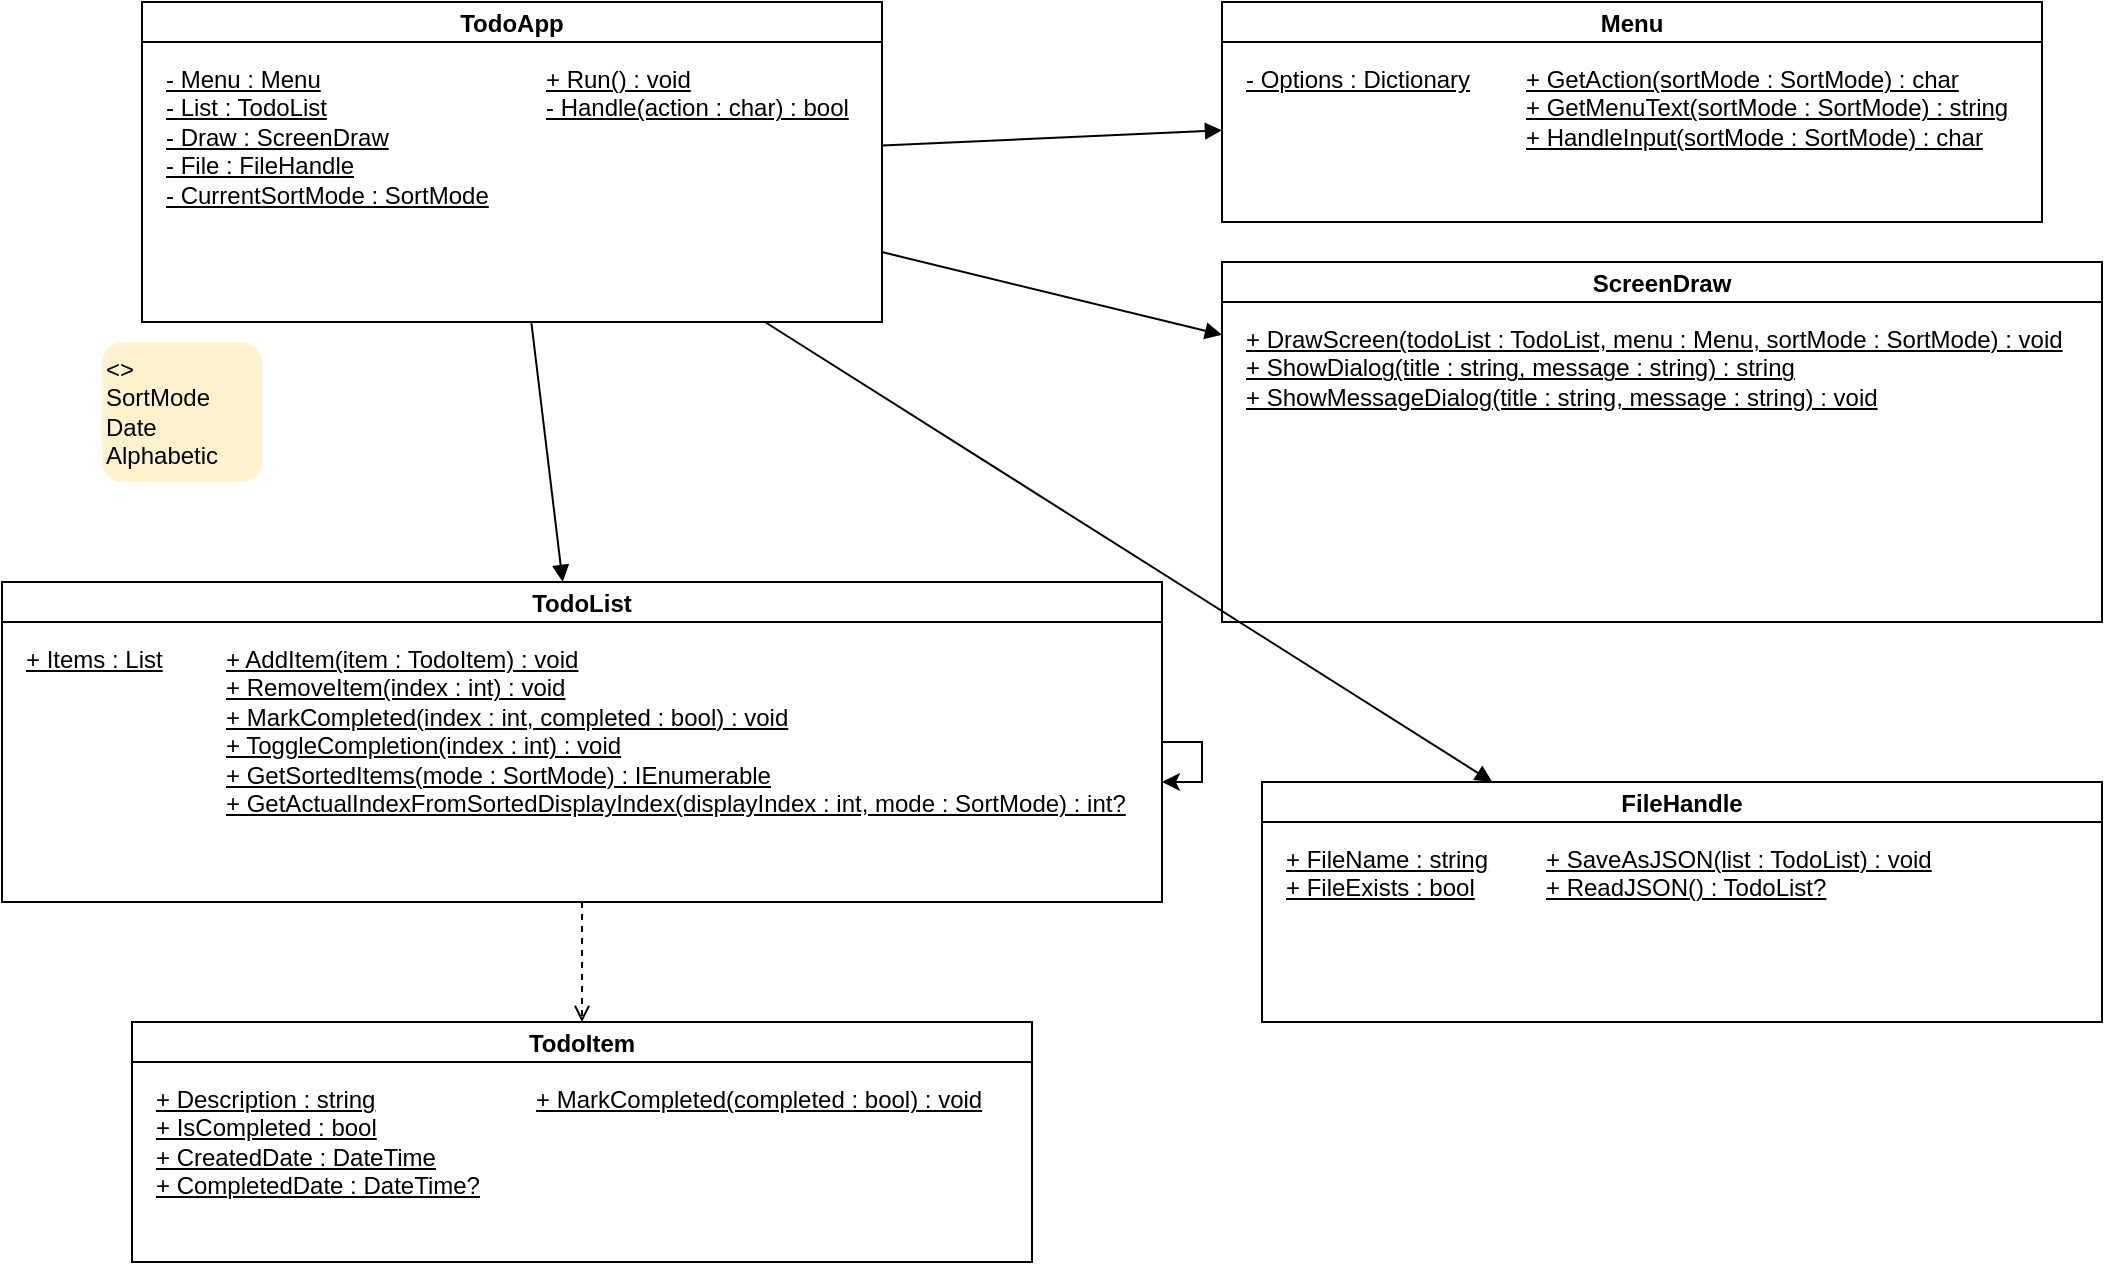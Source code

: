 <mxfile version="27.1.4">
  <diagram name="TodoApp UML" id="todoapp-uml">
    <mxGraphModel dx="1042" dy="563" grid="1" gridSize="10" guides="1" tooltips="1" connect="1" arrows="1" fold="1" page="1" pageScale="1" pageWidth="827" pageHeight="1169" math="0" shadow="0">
      <root>
        <mxCell id="0" />
        <mxCell id="1" parent="0" />
        <mxCell id="2" value="TodoApp" style="swimlane;childLayout=stackLayout;horizontal=1;startSize=20;" parent="1" vertex="1">
          <mxGeometry x="70" y="40" width="370" height="160" as="geometry" />
        </mxCell>
        <mxCell id="3" value="&lt;u&gt;- Menu : Menu&lt;/u&gt;&#xa;&lt;u&gt;- List : TodoList&lt;/u&gt;&#xa;&lt;u&gt;- Draw : ScreenDraw&lt;/u&gt;&#xa;&lt;u&gt;- File : FileHandle&lt;/u&gt;&#xa;&lt;u&gt;- CurrentSortMode : SortMode&lt;/u&gt;" style="text;html=1;align=left;verticalAlign=top;spacingLeft=10;spacingTop=5;" parent="2" vertex="1">
          <mxGeometry y="20" width="190" height="140" as="geometry" />
        </mxCell>
        <mxCell id="4" value="&lt;u&gt;+ Run() : void&lt;/u&gt;&#xa;&lt;u&gt;- Handle(action : char) : bool&lt;/u&gt;" style="text;html=1;align=left;verticalAlign=top;spacingLeft=10;spacingTop=5;" parent="2" vertex="1">
          <mxGeometry x="190" y="20" width="180" height="140" as="geometry" />
        </mxCell>
        <mxCell id="5" value="Menu" style="swimlane;childLayout=stackLayout;horizontal=1;startSize=20;" parent="1" vertex="1">
          <mxGeometry x="610" y="40" width="410" height="110" as="geometry" />
        </mxCell>
        <mxCell id="6" value="&lt;u&gt;- Options : Dictionary&lt;char, string&gt;&lt;/u&gt;" style="text;html=1;align=left;verticalAlign=top;spacingLeft=10;spacingTop=5;" parent="5" vertex="1">
          <mxGeometry y="20" width="140" height="90" as="geometry" />
        </mxCell>
        <mxCell id="7" value="&lt;u&gt;+ GetAction(sortMode : SortMode) : char&lt;/u&gt;&#xa;&lt;u&gt;+ GetMenuText(sortMode : SortMode) : string&lt;/u&gt;&#xa;&lt;u&gt;+ HandleInput(sortMode : SortMode) : char&lt;/u&gt;" style="text;html=1;align=left;verticalAlign=top;spacingLeft=10;spacingTop=5;" parent="5" vertex="1">
          <mxGeometry x="140" y="20" width="270" height="90" as="geometry" />
        </mxCell>
        <mxCell id="8" value="TodoList" style="swimlane;childLayout=stackLayout;horizontal=1;startSize=20;" parent="1" vertex="1">
          <mxGeometry y="330" width="580" height="160" as="geometry" />
        </mxCell>
        <mxCell id="9" value="&lt;u&gt;+ Items : List&lt;TodoItem&gt;&lt;/u&gt;" style="text;html=1;align=left;verticalAlign=top;spacingLeft=10;spacingTop=5;" parent="8" vertex="1">
          <mxGeometry y="20" width="100" height="140" as="geometry" />
        </mxCell>
        <mxCell id="10" value="&lt;u&gt;+ AddItem(item : TodoItem) : void&lt;/u&gt;&#xa;&lt;u&gt;+ RemoveItem(index : int) : void&lt;/u&gt;&#xa;&lt;u&gt;+ MarkCompleted(index : int, completed : bool) : void&lt;/u&gt;&#xa;&lt;u&gt;+ ToggleCompletion(index : int) : void&lt;/u&gt;&#xa;&lt;u&gt;+ GetSortedItems(mode : SortMode) : IEnumerable&lt;TodoItem&gt;&lt;/u&gt;&#xa;&lt;u&gt;+ GetActualIndexFromSortedDisplayIndex(displayIndex : int, mode : SortMode) : int?&lt;/u&gt;" style="text;html=1;align=left;verticalAlign=top;spacingLeft=10;spacingTop=5;" parent="8" vertex="1">
          <mxGeometry x="100" y="20" width="480" height="140" as="geometry" />
        </mxCell>
        <mxCell id="0s2UKo0EmFwrKFf2gLnJ-25" style="edgeStyle=orthogonalEdgeStyle;rounded=0;orthogonalLoop=1;jettySize=auto;html=1;" edge="1" parent="8" source="10" target="10">
          <mxGeometry relative="1" as="geometry" />
        </mxCell>
        <mxCell id="11" value="TodoItem" style="swimlane;childLayout=stackLayout;horizontal=1;startSize=20;" parent="1" vertex="1">
          <mxGeometry x="65" y="550" width="450" height="120" as="geometry" />
        </mxCell>
        <mxCell id="12" value="&lt;u&gt;+ Description : string&lt;/u&gt;&#xa;&lt;u&gt;+ IsCompleted : bool&lt;/u&gt;&#xa;&lt;u&gt;+ CreatedDate : DateTime&lt;/u&gt;&#xa;&lt;u&gt;+ CompletedDate : DateTime?&lt;/u&gt;" style="text;html=1;align=left;verticalAlign=top;spacingLeft=10;spacingTop=5;" parent="11" vertex="1">
          <mxGeometry y="20" width="190" height="100" as="geometry" />
        </mxCell>
        <mxCell id="13" value="&lt;u&gt;+ MarkCompleted(completed : bool) : void&lt;/u&gt;" style="text;html=1;align=left;verticalAlign=top;spacingLeft=10;spacingTop=5;" parent="11" vertex="1">
          <mxGeometry x="190" y="20" width="250" height="100" as="geometry" />
        </mxCell>
        <mxCell id="14" value="ScreenDraw" style="swimlane;childLayout=stackLayout;horizontal=1;startSize=20;" parent="1" vertex="1">
          <mxGeometry x="610" y="170" width="440" height="180" as="geometry" />
        </mxCell>
        <mxCell id="15" value="&lt;u&gt;+ DrawScreen(todoList : TodoList, menu : Menu, sortMode : SortMode) : void&lt;/u&gt;&#xa;&lt;u&gt;+ ShowDialog(title : string, message : string) : string&lt;/u&gt;&#xa;&lt;u&gt;+ ShowMessageDialog(title : string, message : string) : void&lt;/u&gt;" style="text;html=1;align=left;verticalAlign=top;spacingLeft=10;spacingTop=5;" parent="14" vertex="1">
          <mxGeometry y="20" width="440" height="160" as="geometry" />
        </mxCell>
        <mxCell id="16" value="FileHandle" style="swimlane;childLayout=stackLayout;horizontal=1;startSize=20;" parent="1" vertex="1">
          <mxGeometry x="630" y="430" width="420" height="120" as="geometry" />
        </mxCell>
        <mxCell id="17" value="&lt;u&gt;+ FileName : string&lt;/u&gt;&#xa;&lt;u&gt;+ FileExists : bool&lt;/u&gt;" style="text;html=1;align=left;verticalAlign=top;spacingLeft=10;spacingTop=5;" parent="16" vertex="1">
          <mxGeometry y="20" width="130" height="100" as="geometry" />
        </mxCell>
        <mxCell id="18" value="&lt;u&gt;+ SaveAsJSON(list : TodoList) : void&lt;/u&gt;&#xa;&lt;u&gt;+ ReadJSON() : TodoList?&lt;/u&gt;" style="text;html=1;align=left;verticalAlign=top;spacingLeft=10;spacingTop=5;" parent="16" vertex="1">
          <mxGeometry x="130" y="20" width="220" height="100" as="geometry" />
        </mxCell>
        <mxCell id="19" value="&lt;&lt;enum&gt;&gt;&#xa;SortMode&#xa;Date&#xa;Alphabetic" style="text;html=1;align=left;verticalAlign=top;shape=rectangle;whiteSpace=wrap;rounded=1;fillColor=#fff2cc;" parent="1" vertex="1">
          <mxGeometry x="50" y="210" width="80" height="70" as="geometry" />
        </mxCell>
        <mxCell id="20" style="endArrow=block;endFill=1;" parent="1" source="2" target="5" edge="1">
          <mxGeometry relative="1" as="geometry" />
        </mxCell>
        <mxCell id="21" style="endArrow=block;endFill=1;" parent="1" source="2" target="8" edge="1">
          <mxGeometry relative="1" as="geometry" />
        </mxCell>
        <mxCell id="22" style="endArrow=block;endFill=1;" parent="1" source="2" target="14" edge="1">
          <mxGeometry relative="1" as="geometry" />
        </mxCell>
        <mxCell id="23" style="endArrow=block;endFill=1;" parent="1" source="2" target="16" edge="1">
          <mxGeometry relative="1" as="geometry" />
        </mxCell>
        <mxCell id="24" style="endArrow=open;endFill=0;dashed=1;" parent="1" source="8" target="11" edge="1">
          <mxGeometry relative="1" as="geometry" />
        </mxCell>
      </root>
    </mxGraphModel>
  </diagram>
</mxfile>
